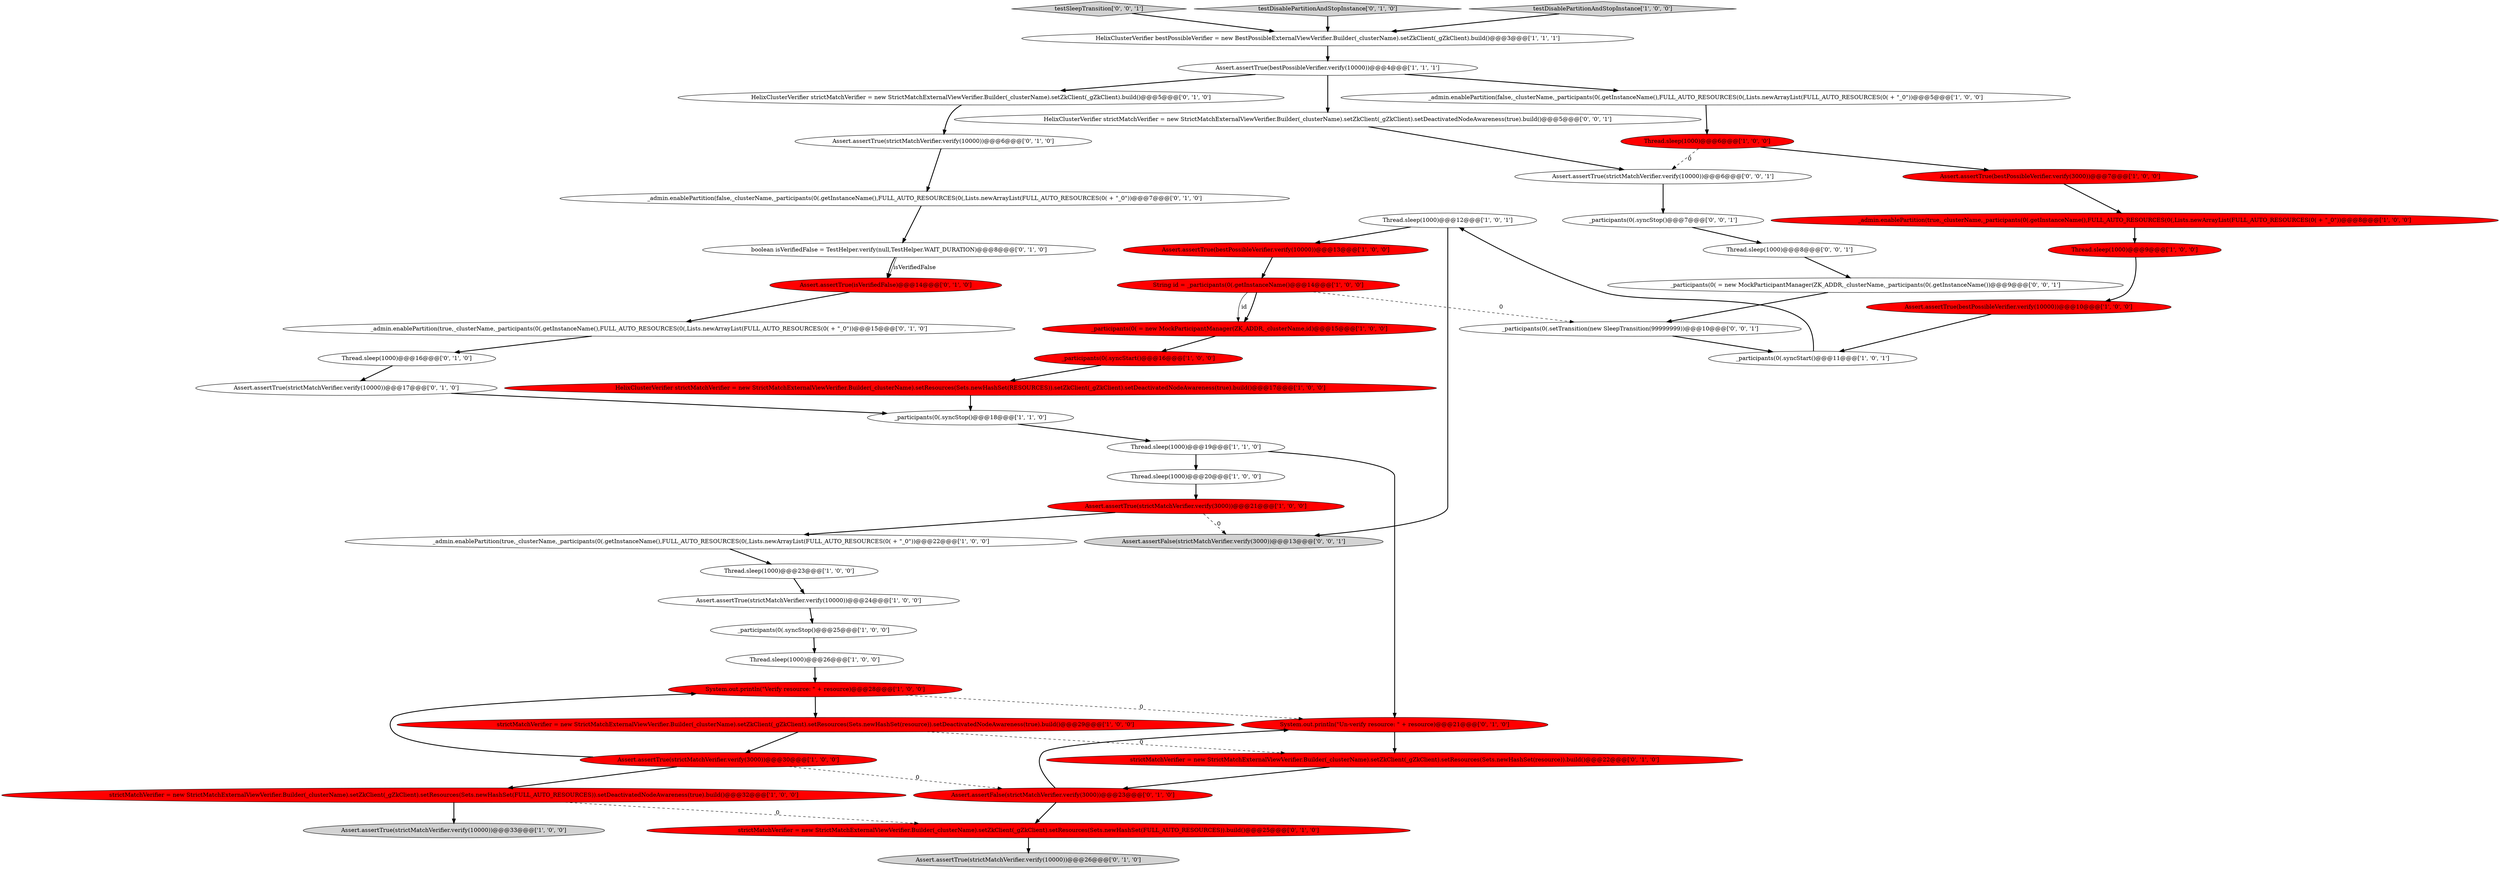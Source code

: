 digraph {
31 [style = filled, label = "boolean isVerifiedFalse = TestHelper.verify(null,TestHelper.WAIT_DURATION)@@@8@@@['0', '1', '0']", fillcolor = white, shape = ellipse image = "AAA0AAABBB2BBB"];
16 [style = filled, label = "_admin.enablePartition(true,_clusterName,_participants(0(.getInstanceName(),FULL_AUTO_RESOURCES(0(,Lists.newArrayList(FULL_AUTO_RESOURCES(0( + \"_0\"))@@@22@@@['1', '0', '0']", fillcolor = white, shape = ellipse image = "AAA0AAABBB1BBB"];
3 [style = filled, label = "strictMatchVerifier = new StrictMatchExternalViewVerifier.Builder(_clusterName).setZkClient(_gZkClient).setResources(Sets.newHashSet(resource)).setDeactivatedNodeAwareness(true).build()@@@29@@@['1', '0', '0']", fillcolor = red, shape = ellipse image = "AAA1AAABBB1BBB"];
20 [style = filled, label = "Assert.assertTrue(bestPossibleVerifier.verify(3000))@@@7@@@['1', '0', '0']", fillcolor = red, shape = ellipse image = "AAA1AAABBB1BBB"];
47 [style = filled, label = "testSleepTransition['0', '0', '1']", fillcolor = lightgray, shape = diamond image = "AAA0AAABBB3BBB"];
40 [style = filled, label = "System.out.println(\"Un-verify resource: \" + resource)@@@21@@@['0', '1', '0']", fillcolor = red, shape = ellipse image = "AAA1AAABBB2BBB"];
2 [style = filled, label = "Assert.assertTrue(strictMatchVerifier.verify(10000))@@@24@@@['1', '0', '0']", fillcolor = white, shape = ellipse image = "AAA0AAABBB1BBB"];
50 [style = filled, label = "Thread.sleep(1000)@@@8@@@['0', '0', '1']", fillcolor = white, shape = ellipse image = "AAA0AAABBB3BBB"];
6 [style = filled, label = "_admin.enablePartition(false,_clusterName,_participants(0(.getInstanceName(),FULL_AUTO_RESOURCES(0(,Lists.newArrayList(FULL_AUTO_RESOURCES(0( + \"_0\"))@@@5@@@['1', '0', '0']", fillcolor = white, shape = ellipse image = "AAA0AAABBB1BBB"];
1 [style = filled, label = "_participants(0(.syncStop()@@@18@@@['1', '1', '0']", fillcolor = white, shape = ellipse image = "AAA0AAABBB1BBB"];
33 [style = filled, label = "_admin.enablePartition(true,_clusterName,_participants(0(.getInstanceName(),FULL_AUTO_RESOURCES(0(,Lists.newArrayList(FULL_AUTO_RESOURCES(0( + \"_0\"))@@@15@@@['0', '1', '0']", fillcolor = white, shape = ellipse image = "AAA0AAABBB2BBB"];
41 [style = filled, label = "HelixClusterVerifier strictMatchVerifier = new StrictMatchExternalViewVerifier.Builder(_clusterName).setZkClient(_gZkClient).build()@@@5@@@['0', '1', '0']", fillcolor = white, shape = ellipse image = "AAA0AAABBB2BBB"];
35 [style = filled, label = "strictMatchVerifier = new StrictMatchExternalViewVerifier.Builder(_clusterName).setZkClient(_gZkClient).setResources(Sets.newHashSet(FULL_AUTO_RESOURCES)).build()@@@25@@@['0', '1', '0']", fillcolor = red, shape = ellipse image = "AAA1AAABBB2BBB"];
48 [style = filled, label = "HelixClusterVerifier strictMatchVerifier = new StrictMatchExternalViewVerifier.Builder(_clusterName).setZkClient(_gZkClient).setDeactivatedNodeAwareness(true).build()@@@5@@@['0', '0', '1']", fillcolor = white, shape = ellipse image = "AAA0AAABBB3BBB"];
10 [style = filled, label = "Thread.sleep(1000)@@@26@@@['1', '0', '0']", fillcolor = white, shape = ellipse image = "AAA0AAABBB1BBB"];
11 [style = filled, label = "_participants(0(.syncStart()@@@16@@@['1', '0', '0']", fillcolor = red, shape = ellipse image = "AAA1AAABBB1BBB"];
14 [style = filled, label = "Assert.assertTrue(strictMatchVerifier.verify(3000))@@@30@@@['1', '0', '0']", fillcolor = red, shape = ellipse image = "AAA1AAABBB1BBB"];
28 [style = filled, label = "Thread.sleep(1000)@@@20@@@['1', '0', '0']", fillcolor = white, shape = ellipse image = "AAA0AAABBB1BBB"];
32 [style = filled, label = "Assert.assertTrue(strictMatchVerifier.verify(10000))@@@6@@@['0', '1', '0']", fillcolor = white, shape = ellipse image = "AAA0AAABBB2BBB"];
36 [style = filled, label = "_admin.enablePartition(false,_clusterName,_participants(0(.getInstanceName(),FULL_AUTO_RESOURCES(0(,Lists.newArrayList(FULL_AUTO_RESOURCES(0( + \"_0\"))@@@7@@@['0', '1', '0']", fillcolor = white, shape = ellipse image = "AAA0AAABBB2BBB"];
39 [style = filled, label = "Assert.assertTrue(isVerifiedFalse)@@@14@@@['0', '1', '0']", fillcolor = red, shape = ellipse image = "AAA1AAABBB2BBB"];
46 [style = filled, label = "_participants(0(.setTransition(new SleepTransition(99999999))@@@10@@@['0', '0', '1']", fillcolor = white, shape = ellipse image = "AAA0AAABBB3BBB"];
51 [style = filled, label = "Assert.assertTrue(strictMatchVerifier.verify(10000))@@@6@@@['0', '0', '1']", fillcolor = white, shape = ellipse image = "AAA0AAABBB3BBB"];
4 [style = filled, label = "HelixClusterVerifier strictMatchVerifier = new StrictMatchExternalViewVerifier.Builder(_clusterName).setResources(Sets.newHashSet(RESOURCES)).setZkClient(_gZkClient).setDeactivatedNodeAwareness(true).build()@@@17@@@['1', '0', '0']", fillcolor = red, shape = ellipse image = "AAA1AAABBB1BBB"];
34 [style = filled, label = "strictMatchVerifier = new StrictMatchExternalViewVerifier.Builder(_clusterName).setZkClient(_gZkClient).setResources(Sets.newHashSet(resource)).build()@@@22@@@['0', '1', '0']", fillcolor = red, shape = ellipse image = "AAA1AAABBB2BBB"];
9 [style = filled, label = "Assert.assertTrue(strictMatchVerifier.verify(3000))@@@21@@@['1', '0', '0']", fillcolor = red, shape = ellipse image = "AAA1AAABBB1BBB"];
12 [style = filled, label = "Assert.assertTrue(bestPossibleVerifier.verify(10000))@@@13@@@['1', '0', '0']", fillcolor = red, shape = ellipse image = "AAA1AAABBB1BBB"];
29 [style = filled, label = "Thread.sleep(1000)@@@19@@@['1', '1', '0']", fillcolor = white, shape = ellipse image = "AAA0AAABBB1BBB"];
13 [style = filled, label = "Assert.assertTrue(bestPossibleVerifier.verify(10000))@@@10@@@['1', '0', '0']", fillcolor = red, shape = ellipse image = "AAA1AAABBB1BBB"];
42 [style = filled, label = "Assert.assertTrue(strictMatchVerifier.verify(10000))@@@17@@@['0', '1', '0']", fillcolor = white, shape = ellipse image = "AAA0AAABBB2BBB"];
5 [style = filled, label = "System.out.println(\"Verify resource: \" + resource)@@@28@@@['1', '0', '0']", fillcolor = red, shape = ellipse image = "AAA1AAABBB1BBB"];
30 [style = filled, label = "Assert.assertTrue(strictMatchVerifier.verify(10000))@@@26@@@['0', '1', '0']", fillcolor = lightgray, shape = ellipse image = "AAA0AAABBB2BBB"];
15 [style = filled, label = "Assert.assertTrue(bestPossibleVerifier.verify(10000))@@@4@@@['1', '1', '1']", fillcolor = white, shape = ellipse image = "AAA0AAABBB1BBB"];
21 [style = filled, label = "_participants(0(.syncStart()@@@11@@@['1', '0', '1']", fillcolor = white, shape = ellipse image = "AAA0AAABBB1BBB"];
18 [style = filled, label = "Thread.sleep(1000)@@@12@@@['1', '0', '1']", fillcolor = white, shape = ellipse image = "AAA0AAABBB1BBB"];
37 [style = filled, label = "testDisablePartitionAndStopInstance['0', '1', '0']", fillcolor = lightgray, shape = diamond image = "AAA0AAABBB2BBB"];
19 [style = filled, label = "strictMatchVerifier = new StrictMatchExternalViewVerifier.Builder(_clusterName).setZkClient(_gZkClient).setResources(Sets.newHashSet(FULL_AUTO_RESOURCES)).setDeactivatedNodeAwareness(true).build()@@@32@@@['1', '0', '0']", fillcolor = red, shape = ellipse image = "AAA1AAABBB1BBB"];
7 [style = filled, label = "String id = _participants(0(.getInstanceName()@@@14@@@['1', '0', '0']", fillcolor = red, shape = ellipse image = "AAA1AAABBB1BBB"];
49 [style = filled, label = "_participants(0( = new MockParticipantManager(ZK_ADDR,_clusterName,_participants(0(.getInstanceName())@@@9@@@['0', '0', '1']", fillcolor = white, shape = ellipse image = "AAA0AAABBB3BBB"];
22 [style = filled, label = "_participants(0(.syncStop()@@@25@@@['1', '0', '0']", fillcolor = white, shape = ellipse image = "AAA0AAABBB1BBB"];
27 [style = filled, label = "_admin.enablePartition(true,_clusterName,_participants(0(.getInstanceName(),FULL_AUTO_RESOURCES(0(,Lists.newArrayList(FULL_AUTO_RESOURCES(0( + \"_0\"))@@@8@@@['1', '0', '0']", fillcolor = red, shape = ellipse image = "AAA1AAABBB1BBB"];
8 [style = filled, label = "_participants(0( = new MockParticipantManager(ZK_ADDR,_clusterName,id)@@@15@@@['1', '0', '0']", fillcolor = red, shape = ellipse image = "AAA1AAABBB1BBB"];
25 [style = filled, label = "Thread.sleep(1000)@@@6@@@['1', '0', '0']", fillcolor = red, shape = ellipse image = "AAA1AAABBB1BBB"];
23 [style = filled, label = "testDisablePartitionAndStopInstance['1', '0', '0']", fillcolor = lightgray, shape = diamond image = "AAA0AAABBB1BBB"];
0 [style = filled, label = "Thread.sleep(1000)@@@9@@@['1', '0', '0']", fillcolor = red, shape = ellipse image = "AAA1AAABBB1BBB"];
45 [style = filled, label = "_participants(0(.syncStop()@@@7@@@['0', '0', '1']", fillcolor = white, shape = ellipse image = "AAA0AAABBB3BBB"];
26 [style = filled, label = "Thread.sleep(1000)@@@23@@@['1', '0', '0']", fillcolor = white, shape = ellipse image = "AAA0AAABBB1BBB"];
38 [style = filled, label = "Assert.assertFalse(strictMatchVerifier.verify(3000))@@@23@@@['0', '1', '0']", fillcolor = red, shape = ellipse image = "AAA1AAABBB2BBB"];
43 [style = filled, label = "Thread.sleep(1000)@@@16@@@['0', '1', '0']", fillcolor = white, shape = ellipse image = "AAA0AAABBB2BBB"];
44 [style = filled, label = "Assert.assertFalse(strictMatchVerifier.verify(3000))@@@13@@@['0', '0', '1']", fillcolor = lightgray, shape = ellipse image = "AAA0AAABBB3BBB"];
17 [style = filled, label = "Assert.assertTrue(strictMatchVerifier.verify(10000))@@@33@@@['1', '0', '0']", fillcolor = lightgray, shape = ellipse image = "AAA0AAABBB1BBB"];
24 [style = filled, label = "HelixClusterVerifier bestPossibleVerifier = new BestPossibleExternalViewVerifier.Builder(_clusterName).setZkClient(_gZkClient).build()@@@3@@@['1', '1', '1']", fillcolor = white, shape = ellipse image = "AAA0AAABBB1BBB"];
5->3 [style = bold, label=""];
41->32 [style = bold, label=""];
37->24 [style = bold, label=""];
0->13 [style = bold, label=""];
27->0 [style = bold, label=""];
11->4 [style = bold, label=""];
3->14 [style = bold, label=""];
36->31 [style = bold, label=""];
43->42 [style = bold, label=""];
16->26 [style = bold, label=""];
18->12 [style = bold, label=""];
25->51 [style = dashed, label="0"];
28->9 [style = bold, label=""];
14->19 [style = bold, label=""];
15->6 [style = bold, label=""];
5->40 [style = dashed, label="0"];
19->17 [style = bold, label=""];
40->34 [style = bold, label=""];
7->8 [style = bold, label=""];
50->49 [style = bold, label=""];
12->7 [style = bold, label=""];
9->16 [style = bold, label=""];
21->18 [style = bold, label=""];
39->33 [style = bold, label=""];
20->27 [style = bold, label=""];
29->28 [style = bold, label=""];
26->2 [style = bold, label=""];
25->20 [style = bold, label=""];
23->24 [style = bold, label=""];
48->51 [style = bold, label=""];
46->21 [style = bold, label=""];
18->44 [style = bold, label=""];
3->34 [style = dashed, label="0"];
10->5 [style = bold, label=""];
31->39 [style = solid, label="isVerifiedFalse"];
7->46 [style = dashed, label="0"];
51->45 [style = bold, label=""];
47->24 [style = bold, label=""];
7->8 [style = solid, label="id"];
45->50 [style = bold, label=""];
49->46 [style = bold, label=""];
9->44 [style = dashed, label="0"];
33->43 [style = bold, label=""];
14->38 [style = dashed, label="0"];
22->10 [style = bold, label=""];
15->41 [style = bold, label=""];
15->48 [style = bold, label=""];
32->36 [style = bold, label=""];
29->40 [style = bold, label=""];
42->1 [style = bold, label=""];
4->1 [style = bold, label=""];
31->39 [style = bold, label=""];
34->38 [style = bold, label=""];
19->35 [style = dashed, label="0"];
1->29 [style = bold, label=""];
2->22 [style = bold, label=""];
38->35 [style = bold, label=""];
13->21 [style = bold, label=""];
38->40 [style = bold, label=""];
8->11 [style = bold, label=""];
35->30 [style = bold, label=""];
6->25 [style = bold, label=""];
14->5 [style = bold, label=""];
24->15 [style = bold, label=""];
}
